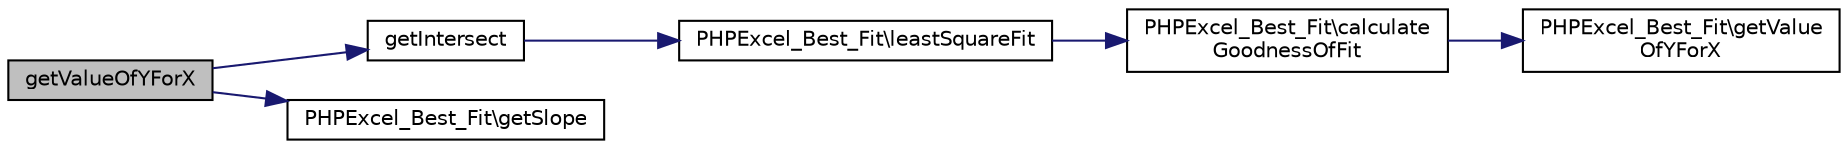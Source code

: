 digraph "getValueOfYForX"
{
  edge [fontname="Helvetica",fontsize="10",labelfontname="Helvetica",labelfontsize="10"];
  node [fontname="Helvetica",fontsize="10",shape=record];
  rankdir="LR";
  Node24 [label="getValueOfYForX",height=0.2,width=0.4,color="black", fillcolor="grey75", style="filled", fontcolor="black"];
  Node24 -> Node25 [color="midnightblue",fontsize="10",style="solid",fontname="Helvetica"];
  Node25 [label="getIntersect",height=0.2,width=0.4,color="black", fillcolor="white", style="filled",URL="$class_p_h_p_excel___power___best___fit.html#a129dafd5e95206e355ab0734bc5e9bea"];
  Node25 -> Node26 [color="midnightblue",fontsize="10",style="solid",fontname="Helvetica"];
  Node26 [label="PHPExcel_Best_Fit\\leastSquareFit",height=0.2,width=0.4,color="black", fillcolor="white", style="filled",URL="$class_p_h_p_excel___best___fit.html#aab4e87ee56975d2aa3f808429d179505"];
  Node26 -> Node27 [color="midnightblue",fontsize="10",style="solid",fontname="Helvetica"];
  Node27 [label="PHPExcel_Best_Fit\\calculate\lGoodnessOfFit",height=0.2,width=0.4,color="black", fillcolor="white", style="filled",URL="$class_p_h_p_excel___best___fit.html#a9cfe93e3963b7e0f164f8da7cf3d5c45"];
  Node27 -> Node28 [color="midnightblue",fontsize="10",style="solid",fontname="Helvetica"];
  Node28 [label="PHPExcel_Best_Fit\\getValue\lOfYForX",height=0.2,width=0.4,color="black", fillcolor="white", style="filled",URL="$class_p_h_p_excel___best___fit.html#a0166e34b8a912b4ddf624660852345ec"];
  Node24 -> Node29 [color="midnightblue",fontsize="10",style="solid",fontname="Helvetica"];
  Node29 [label="PHPExcel_Best_Fit\\getSlope",height=0.2,width=0.4,color="black", fillcolor="white", style="filled",URL="$class_p_h_p_excel___best___fit.html#acd86e793a51b30af0a2479cb2ba24c15"];
}
